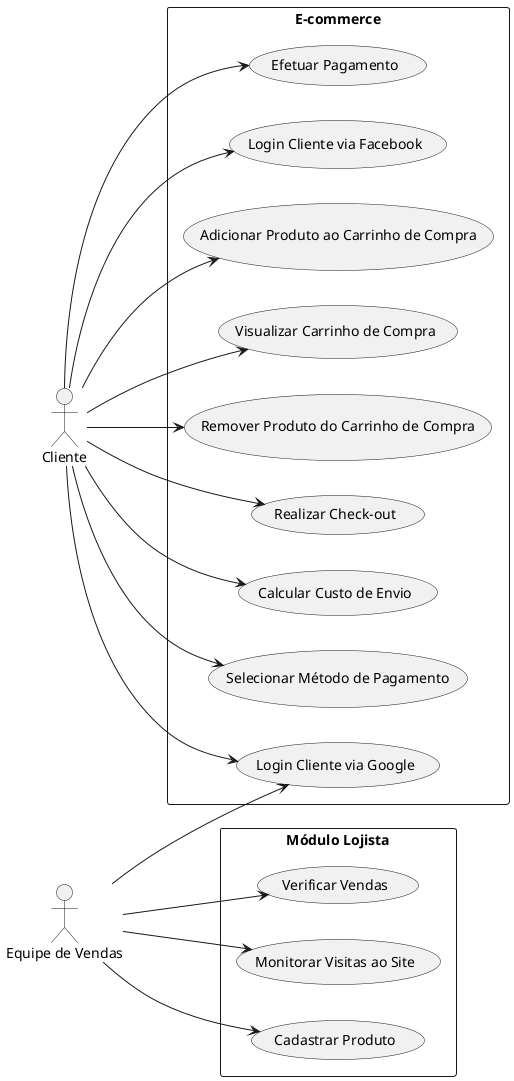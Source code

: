 @startuml
left to right direction
skinparam packageStyle rectangle

actor "Cliente" as User

actor "Equipe de Vendas" as Vendas

rectangle "E-commerce" {
    usecase (Login Cliente via Facebook) as UC1
    usecase (Login Cliente via Google) as UC2
    usecase (Adicionar Produto ao Carrinho de Compra) as UC3
    usecase (Visualizar Carrinho de Compra) as UC4
    usecase (Remover Produto do Carrinho de Compra) as UC5
    usecase (Realizar Check-out) as UC6
    usecase (Calcular Custo de Envio) as UC7
    usecase (Selecionar Método de Pagamento) as UC8
    usecase (Efetuar Pagamento) as UC9

    User --> (UC1)
    User --> (UC2)
    User --> (UC3)
    User --> (UC4)
    User --> (UC5)
    User --> (UC6)
    User --> (UC7)
    User --> (UC8)
    User --> (UC9)


   }

rectangle "Módulo Lojista" {
    usecase (Verificar Vendas) as LUC1
    usecase (Monitorar Visitas ao Site) as LUC2
    usecase (Cadastrar Produto) as LUC3
}

Vendas--> (UC2)
Vendas--> (LUC1)
Vendas--> (LUC2)
Vendas--> (LUC3)
@enduml
